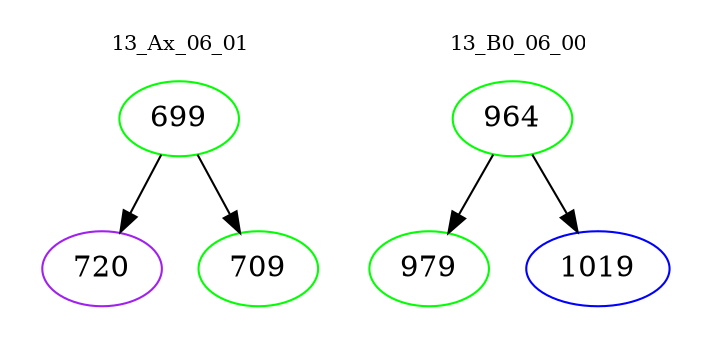 digraph{
subgraph cluster_0 {
color = white
label = "13_Ax_06_01";
fontsize=10;
T0_699 [label="699", color="green"]
T0_699 -> T0_720 [color="black"]
T0_720 [label="720", color="purple"]
T0_699 -> T0_709 [color="black"]
T0_709 [label="709", color="green"]
}
subgraph cluster_1 {
color = white
label = "13_B0_06_00";
fontsize=10;
T1_964 [label="964", color="green"]
T1_964 -> T1_979 [color="black"]
T1_979 [label="979", color="green"]
T1_964 -> T1_1019 [color="black"]
T1_1019 [label="1019", color="blue"]
}
}
